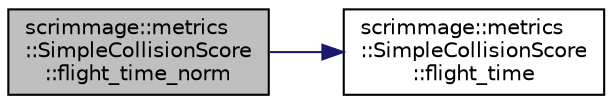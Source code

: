 digraph "scrimmage::metrics::SimpleCollisionScore::flight_time_norm"
{
 // LATEX_PDF_SIZE
  edge [fontname="Helvetica",fontsize="10",labelfontname="Helvetica",labelfontsize="10"];
  node [fontname="Helvetica",fontsize="10",shape=record];
  rankdir="LR";
  Node1 [label="scrimmage::metrics\l::SimpleCollisionScore\l::flight_time_norm",height=0.2,width=0.4,color="black", fillcolor="grey75", style="filled", fontcolor="black",tooltip=" "];
  Node1 -> Node2 [color="midnightblue",fontsize="10",style="solid",fontname="Helvetica"];
  Node2 [label="scrimmage::metrics\l::SimpleCollisionScore\l::flight_time",height=0.2,width=0.4,color="black", fillcolor="white", style="filled",URL="$classscrimmage_1_1metrics_1_1SimpleCollisionScore.html#ac1d1f3c6c7ef03348dec1834a8404f0b",tooltip=" "];
}
